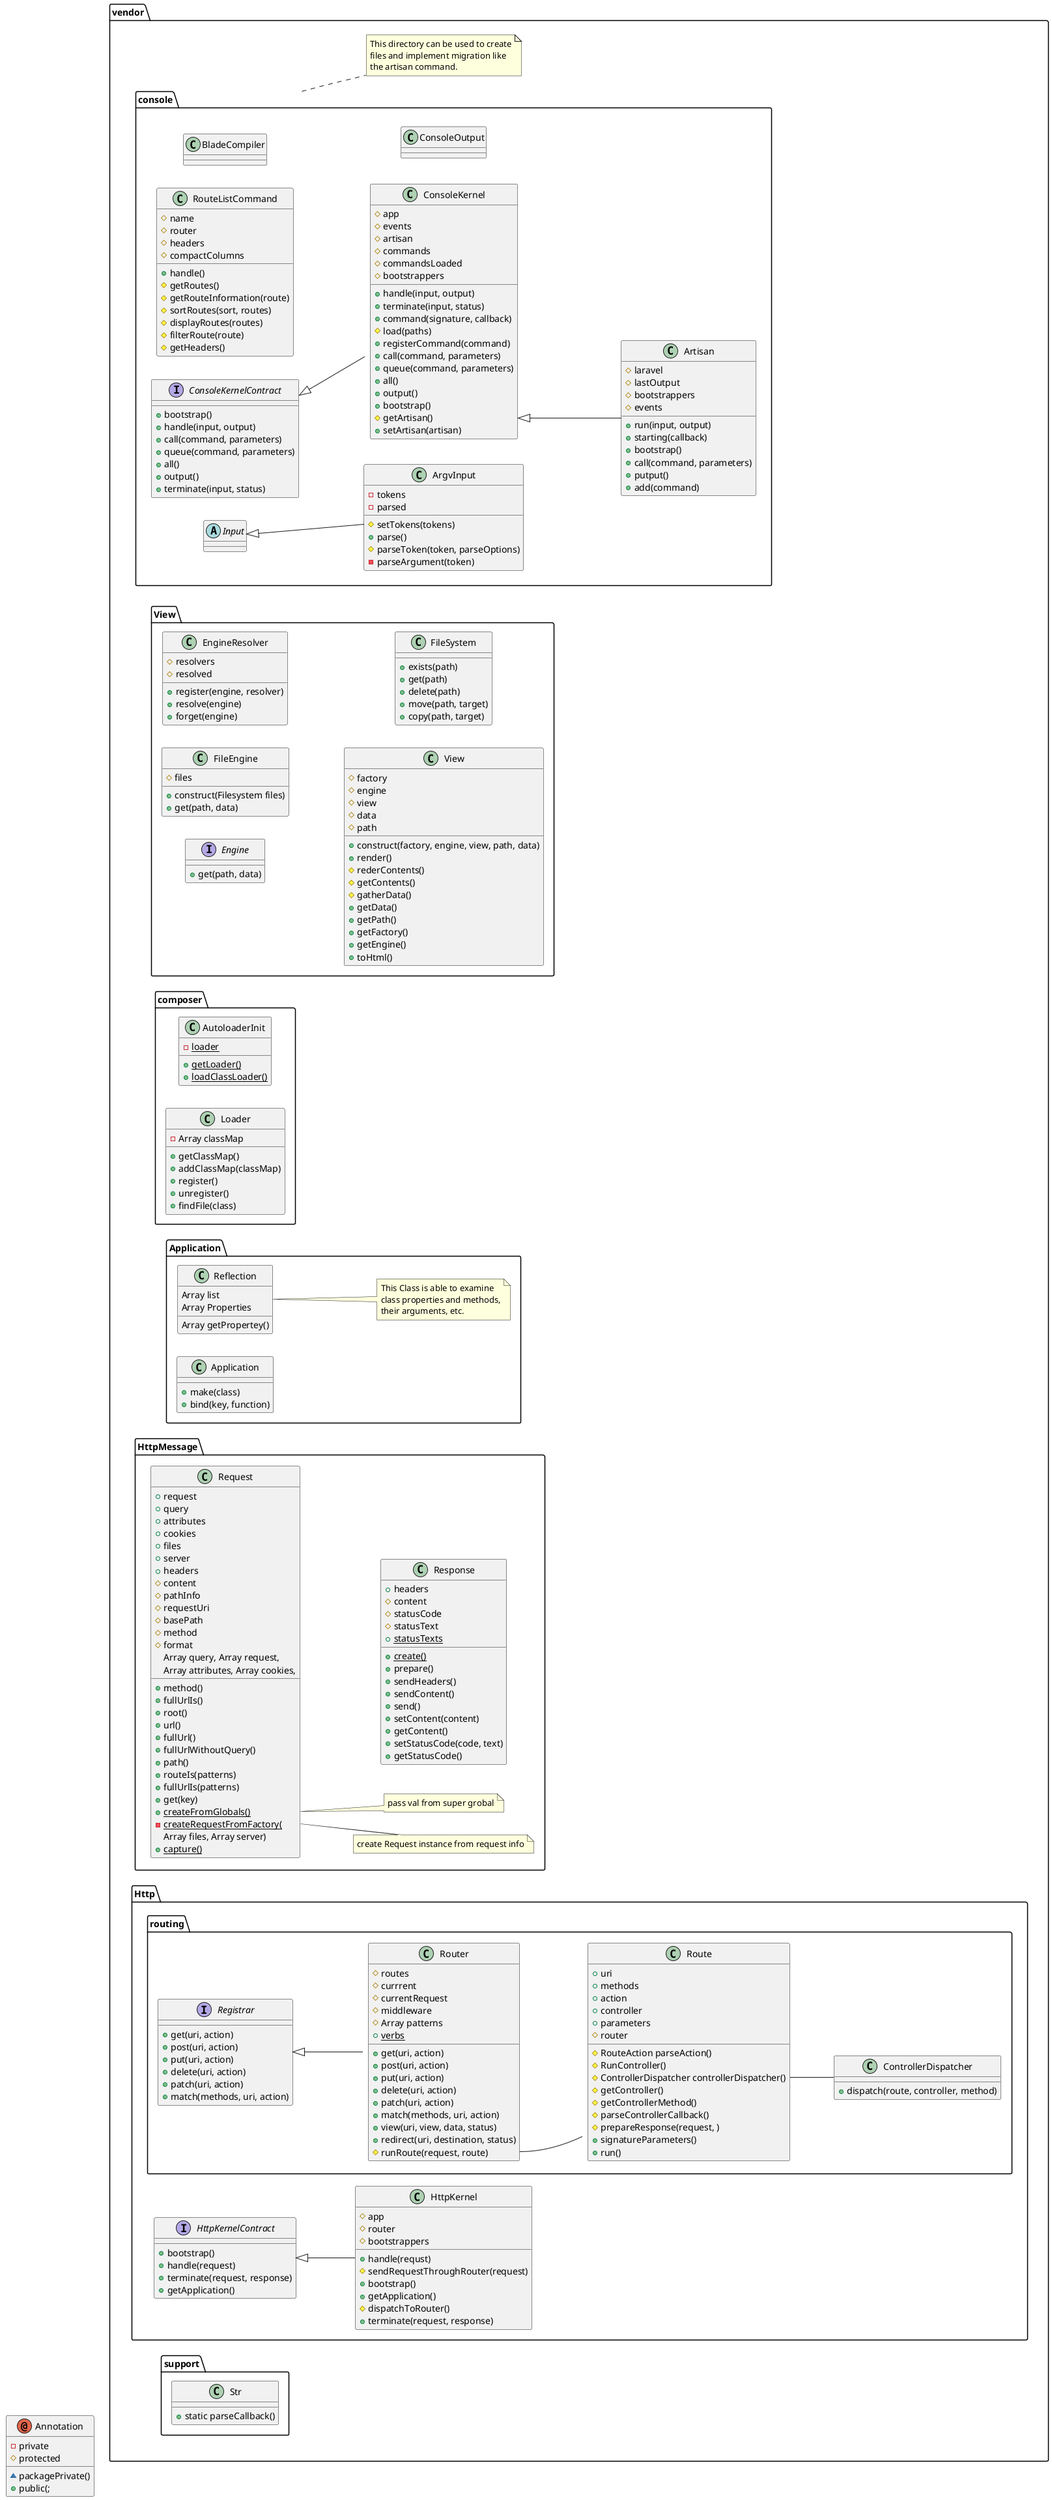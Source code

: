 @startuml
left to right direction

annotation Annotation {
    - private
    # protected
    ~ packagePrivate()
    + public(;
}
vendor-[hidden]up-Annotation
package vendor {

    package console {
        interface ConsoleKernelContract {
            + bootstrap()
            + handle(input, output)
            + call(command, parameters)
            + queue(command, parameters)
            + all()
            + output()
            + terminate(input, status)
        }
        class ConsoleKernel {
            # app
            # events
            # artisan
            # commands
            # commandsLoaded
            # bootstrappers
            + handle(input, output)
            + terminate(input, status)
            + command(signature, callback)
            # load(paths)
            + registerCommand(command)
            + call(command, parameters)
            + queue(command, parameters)
            + all()
            + output()
            + bootstrap()
            # getArtisan()
            + setArtisan(artisan)
        }
        class Artisan {
            # laravel
            # lastOutput
            # bootstrappers
            # events
            + run(input, output)
            + starting(callback)
            + bootstrap()
            + call(command, parameters)
            + putput()
            + add(command)
        }
        class RouteListCommand {
            # name
            # router
            # headers
            # compactColumns
            + handle()
            # getRoutes()
            # getRouteInformation(route)
            # sortRoutes(sort, routes)
            # displayRoutes(routes)
            # filterRoute(route)
            # getHeaders()
        }

        class BladeCompiler {

        }
        ConsoleKernelContract<|--ConsoleKernel
        ConsoleKernel::getArtisan<|--Artisan
        abstract Input {

        }
        class ArgvInput {
            - tokens
            - parsed
            # setTokens(tokens)
            + parse()
            # parseToken(token, parseOptions)
            - parseArgument(token)
        }
        class ConsoleOutput {

        }

        Input<|--ArgvInput
    }
    note right of console
        This directory can be used to create
        files and implement migration like
        the artisan command.
    end note

    package View {
        interface Engine {
            + get(path, data)
        }
        class FileEngine {
            # files
            + construct(Filesystem files)
            + get(path, data)
        }
        class EngineResolver {
            # resolvers
            # resolved
            + register(engine, resolver)
            + resolve(engine)
            + forget(engine)
        }
        class View {
            # factory
            # engine
            # view
            # data
            # path
            + construct(factory, engine, view, path, data)
            + render()
            # rederContents()
            # getContents()
            # gatherData()
            + getData()
            + getPath()
            + getFactory()
            + getEngine()
            + toHtml()
        }
        class FileSystem {
            + exists(path)
            + get(path)
            + delete(path)
            + move(path, target)
            + copy(path, target)
        }
    }

    package composer {
        class AutoloaderInit {
            - {static} loader
            + {static} getLoader()
            + {static} loadClassLoader()
        }
        class Loader {
            - Array classMap
            + getClassMap()
            + addClassMap(classMap)
            + register()
            + unregister()
            + findFile(class)
        }
    }

    package Application {
        class Reflection {
            Array list
            Array Properties
            Array getPropertey()
        }
        class Application {
            + make(class)
            + bind(key, function)
        }
        note right of Reflection
            This Class is able to examine
            class properties and methods,
            their arguments, etc.
        end note
    }

    package HttpMessage {
        class Request {
            + request
            + query
            + attributes
            + cookies
            + files
            + server
            + headers
            # content
            # pathInfo
            # requestUri
            # basePath
            # method
            # format
            + method()
            + fullUrlIs()
            + root()
            + url()
            + fullUrl()
            + fullUrlWithoutQuery()
            + path()
            + routeIs(patterns)
            + fullUrlIs(patterns)
            + get(key)
            + {static} createFromGlobals()
            - {static} createRequestFromFactory(
            Array query, Array request,
            Array attributes, Array cookies,
            Array files, Array server)
            + {static} capture()
        }
        class Response {
            + headers
            # content
            # statusCode
            # statusText
            + {static} statusTexts
            + {static} create()
            + prepare()
            + sendHeaders()
            + sendContent()
            + send()
            + setContent(content)
            + getContent()
            + setStatusCode(code, text)
            + getStatusCode()
        }
        Request-[hidden]down-Response
        note "pass val from super grobal" as N1
        Request::createFromGlobals..N1
        note "create Request instance from request info" as N2
        Request::createRequestFromFactory..N2
    }

    package Http {
        interface HttpKernelContract {
            + bootstrap()
            + handle(request)
            + terminate(request, response)
            + getApplication()
        }
        class HttpKernel {
            # app
            # router
            # bootstrappers
            + handle(requst)
            # sendRequestThroughRouter(request)
            + bootstrap()
            + getApplication()
            # dispatchToRouter()
            + terminate(request, response)
        }
        HttpKernelContract<|--HttpKernel
        package routing {
            class Router {
                # routes
                # currrent
                # currentRequest
                # middleware
                # Array patterns
                + {static} verbs
                + get(uri, action)
                + post(uri, action)
                + put(uri, action)
                + delete(uri, action)
                + patch(uri, action)
                + match(methods, uri, action)
                + view(uri, view, data, status)
                + redirect(uri, destination, status)
                # runRoute(request, route)
            }

            interface Registrar {
                + get(uri, action)
                + post(uri, action)
                + put(uri, action)
                + delete(uri, action)
                + patch(uri, action)
                + match(methods, uri, action)
            }
            class Route {
                + uri
                + methods
                + action
                + controller
                + parameters
                # router
                # RouteAction parseAction()
                # RunController()
                # ControllerDispatcher controllerDispatcher()
                # getController()
                # getControllerMethod()
                # parseControllerCallback()
                # prepareResponse(request, )
                + signatureParameters()
                + run()
            }
            class ControllerDispatcher {
                + dispatch(route, controller, method)
            }

            Route::controllerDispatcher -- ControllerDispatcher
            Router::runRoute -- Route
            Registrar <|-- Router
        }
    }

    package support {
        class Str {
            + static parseCallback()
        }
    }

}



@enduml
